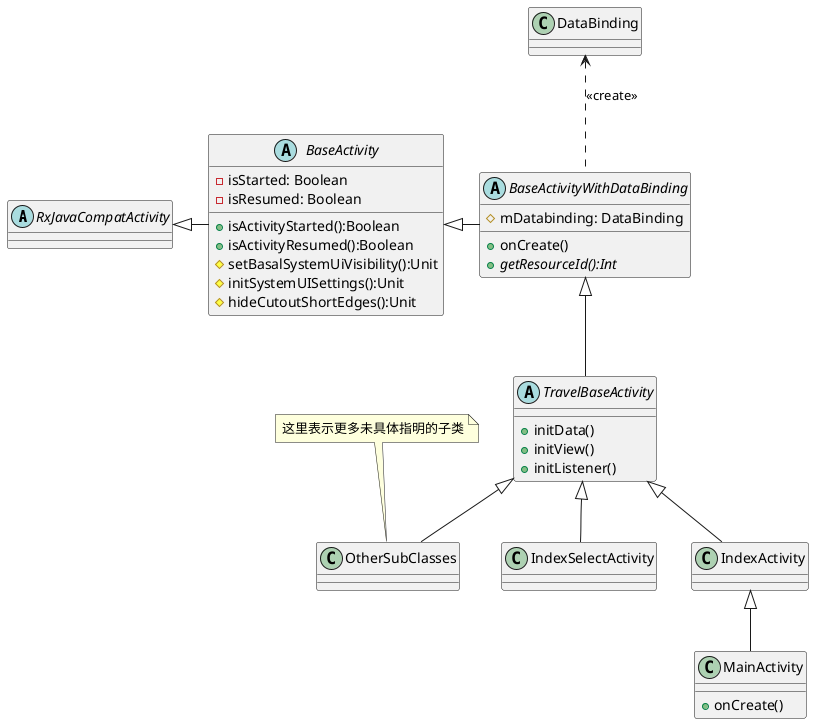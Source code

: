 @startuml
'https://plantuml.com/class-diagram
'这图是用来描述类之间的关系'

abstract class RxJavaCompatActivity
abstract class BaseActivity{
-isStarted: Boolean
-isResumed: Boolean
+isActivityStarted():Boolean
+isActivityResumed():Boolean
# setBasalSystemUiVisibility():Unit
# initSystemUISettings():Unit
# hideCutoutShortEdges():Unit
}
abstract class BaseActivityWithDataBinding{
# mDatabinding: DataBinding
+ onCreate()
+ {abstract} getResourceId():Int
}
abstract class TravelBaseActivity{
+initData()
+initView()
+initListener()
}
class IndexSelectActivity
class IndexActivity
class MainActivity{
+ onCreate()
}
DataBinding<..BaseActivityWithDataBinding:<<create>>
RxJavaCompatActivity<|- BaseActivity
BaseActivity <|- BaseActivityWithDataBinding

BaseActivityWithDataBinding <|-- TravelBaseActivity
TravelBaseActivity <|-- IndexSelectActivity
TravelBaseActivity <|-- IndexActivity
TravelBaseActivity <|-- OtherSubClasses

IndexActivity <|-- MainActivity

note top of OtherSubClasses
  这里表示更多未具体指明的子类
end note


@enduml